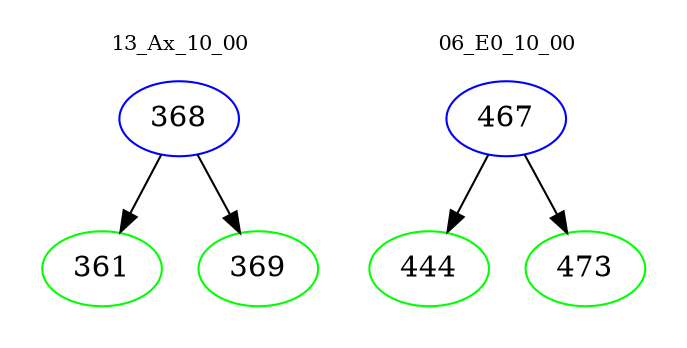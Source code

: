 digraph{
subgraph cluster_0 {
color = white
label = "13_Ax_10_00";
fontsize=10;
T0_368 [label="368", color="blue"]
T0_368 -> T0_361 [color="black"]
T0_361 [label="361", color="green"]
T0_368 -> T0_369 [color="black"]
T0_369 [label="369", color="green"]
}
subgraph cluster_1 {
color = white
label = "06_E0_10_00";
fontsize=10;
T1_467 [label="467", color="blue"]
T1_467 -> T1_444 [color="black"]
T1_444 [label="444", color="green"]
T1_467 -> T1_473 [color="black"]
T1_473 [label="473", color="green"]
}
}
